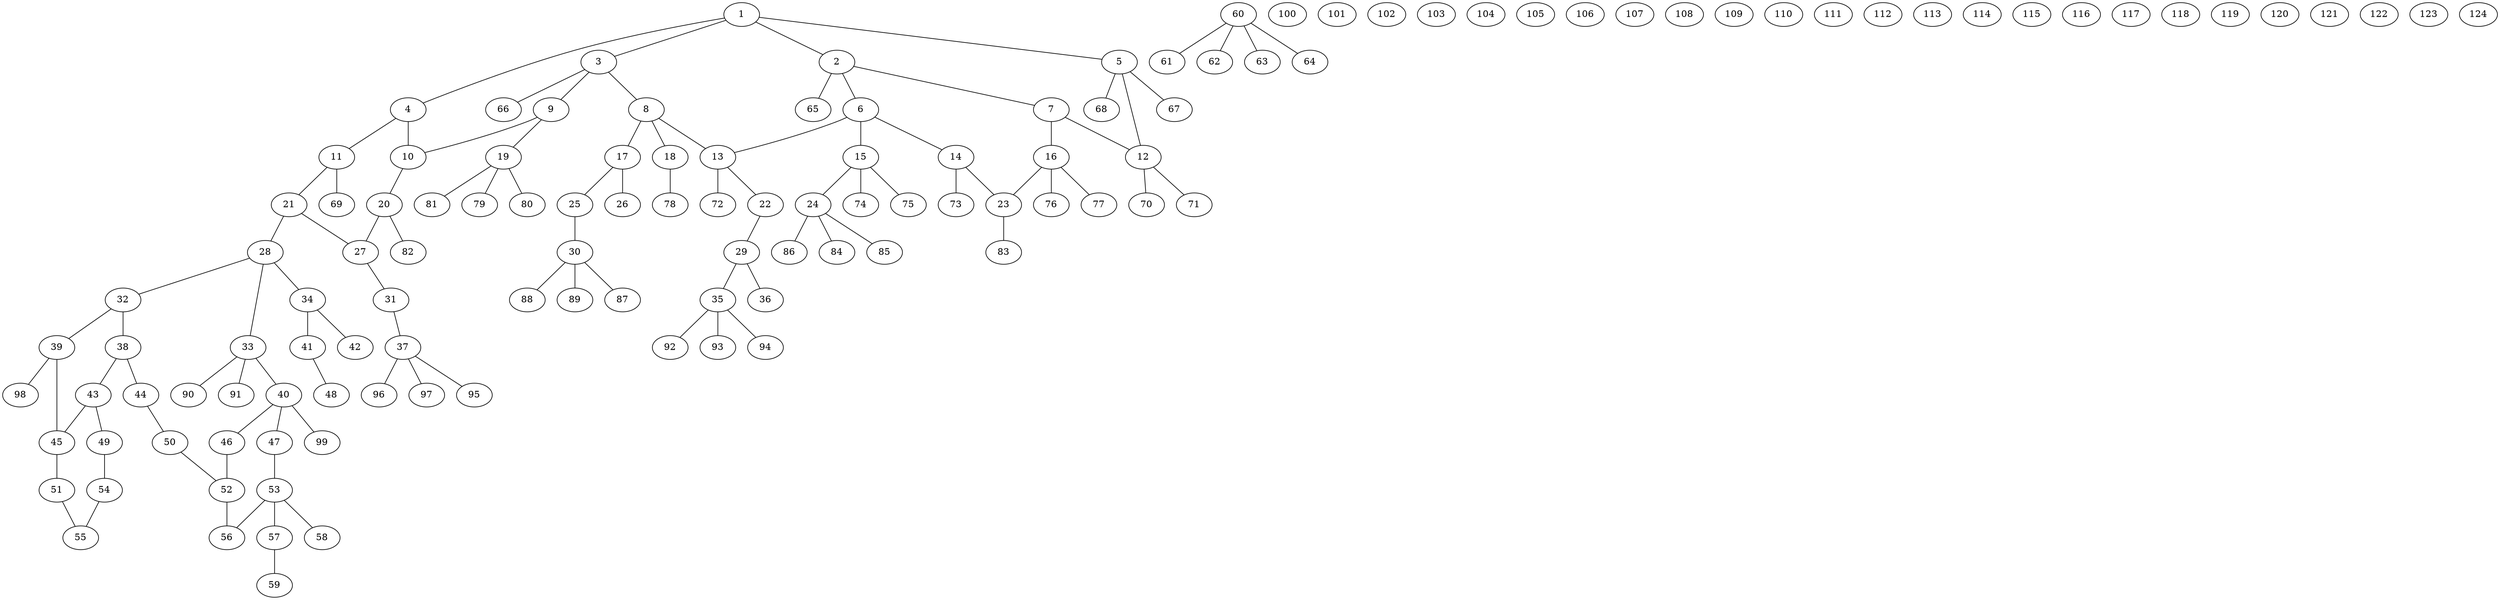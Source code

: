 graph molecule_4191 {
	1	 [chem=C];
	2	 [chem=C];
	1 -- 2	 [valence=1];
	3	 [chem=C];
	1 -- 3	 [valence=1];
	4	 [chem=C];
	1 -- 4	 [valence=1];
	5	 [chem=C];
	1 -- 5	 [valence=1];
	6	 [chem=C];
	2 -- 6	 [valence=1];
	7	 [chem=N];
	2 -- 7	 [valence=1];
	65	 [chem=H];
	2 -- 65	 [valence=1];
	8	 [chem=C];
	3 -- 8	 [valence=1];
	9	 [chem=N];
	3 -- 9	 [valence=1];
	66	 [chem=H];
	3 -- 66	 [valence=1];
	10	 [chem=C];
	4 -- 10	 [valence=2];
	11	 [chem=C];
	4 -- 11	 [valence=1];
	12	 [chem=C];
	5 -- 12	 [valence=1];
	67	 [chem=H];
	5 -- 67	 [valence=1];
	68	 [chem=H];
	5 -- 68	 [valence=1];
	13	 [chem=C];
	6 -- 13	 [valence=1];
	14	 [chem=C];
	6 -- 14	 [valence=1];
	15	 [chem=C];
	6 -- 15	 [valence=1];
	7 -- 12	 [valence=1];
	16	 [chem=C];
	7 -- 16	 [valence=1];
	8 -- 13	 [valence=1];
	17	 [chem=C];
	8 -- 17	 [valence=1];
	18	 [chem=O];
	8 -- 18	 [valence=1];
	9 -- 10	 [valence=1];
	19	 [chem=C];
	9 -- 19	 [valence=1];
	20	 [chem=C];
	10 -- 20	 [valence=1];
	21	 [chem=C];
	11 -- 21	 [valence=2];
	69	 [chem=H];
	11 -- 69	 [valence=1];
	70	 [chem=H];
	12 -- 70	 [valence=1];
	71	 [chem=H];
	12 -- 71	 [valence=1];
	22	 [chem=O];
	13 -- 22	 [valence=1];
	72	 [chem=H];
	13 -- 72	 [valence=1];
	23	 [chem=C];
	14 -- 23	 [valence=2];
	73	 [chem=H];
	14 -- 73	 [valence=1];
	24	 [chem=C];
	15 -- 24	 [valence=1];
	74	 [chem=H];
	15 -- 74	 [valence=1];
	75	 [chem=H];
	15 -- 75	 [valence=1];
	16 -- 23	 [valence=1];
	76	 [chem=H];
	16 -- 76	 [valence=1];
	77	 [chem=H];
	16 -- 77	 [valence=1];
	25	 [chem=O];
	17 -- 25	 [valence=1];
	26	 [chem=O];
	17 -- 26	 [valence=2];
	78	 [chem=H];
	18 -- 78	 [valence=1];
	79	 [chem=H];
	19 -- 79	 [valence=1];
	80	 [chem=H];
	19 -- 80	 [valence=1];
	81	 [chem=H];
	19 -- 81	 [valence=1];
	27	 [chem=C];
	20 -- 27	 [valence=2];
	82	 [chem=H];
	20 -- 82	 [valence=1];
	21 -- 27	 [valence=1];
	28	 [chem=C];
	21 -- 28	 [valence=1];
	29	 [chem=C];
	22 -- 29	 [valence=1];
	83	 [chem=H];
	23 -- 83	 [valence=1];
	84	 [chem=H];
	24 -- 84	 [valence=1];
	85	 [chem=H];
	24 -- 85	 [valence=1];
	86	 [chem=H];
	24 -- 86	 [valence=1];
	30	 [chem=C];
	25 -- 30	 [valence=1];
	31	 [chem=O];
	27 -- 31	 [valence=1];
	32	 [chem=C];
	28 -- 32	 [valence=1];
	33	 [chem=C];
	28 -- 33	 [valence=1];
	34	 [chem=C];
	28 -- 34	 [valence=1];
	35	 [chem=C];
	29 -- 35	 [valence=1];
	36	 [chem=O];
	29 -- 36	 [valence=2];
	87	 [chem=H];
	30 -- 87	 [valence=1];
	88	 [chem=H];
	30 -- 88	 [valence=1];
	89	 [chem=H];
	30 -- 89	 [valence=1];
	37	 [chem=C];
	31 -- 37	 [valence=1];
	38	 [chem=C];
	32 -- 38	 [valence=2];
	39	 [chem=N];
	32 -- 39	 [valence=1];
	40	 [chem=C];
	33 -- 40	 [valence=1];
	90	 [chem=H];
	33 -- 90	 [valence=1];
	91	 [chem=H];
	33 -- 91	 [valence=1];
	41	 [chem=O];
	34 -- 41	 [valence=1];
	42	 [chem=O];
	34 -- 42	 [valence=2];
	92	 [chem=H];
	35 -- 92	 [valence=1];
	93	 [chem=H];
	35 -- 93	 [valence=1];
	94	 [chem=H];
	35 -- 94	 [valence=1];
	95	 [chem=H];
	37 -- 95	 [valence=1];
	96	 [chem=H];
	37 -- 96	 [valence=1];
	97	 [chem=H];
	37 -- 97	 [valence=1];
	43	 [chem=C];
	38 -- 43	 [valence=1];
	44	 [chem=C];
	38 -- 44	 [valence=1];
	45	 [chem=C];
	39 -- 45	 [valence=1];
	98	 [chem=H];
	39 -- 98	 [valence=1];
	46	 [chem=C];
	40 -- 46	 [valence=1];
	47	 [chem=C];
	40 -- 47	 [valence=1];
	99	 [chem=H];
	40 -- 99	 [valence=1];
	48	 [chem=C];
	41 -- 48	 [valence=1];
	43 -- 45	 [valence=2];
	49	 [chem=C];
	43 -- 49	 [valence=1];
	50	 [chem=C];
	44 -- 50	 [valence=1];
	51	 [chem=C];
	45 -- 51	 [valence=1];
	52	 [chem=N];
	46 -- 52	 [valence=1];
	53	 [chem=C];
	47 -- 53	 [valence=1];
	54	 [chem=C];
	49 -- 54	 [valence=2];
	50 -- 52	 [valence=1];
	55	 [chem=C];
	51 -- 55	 [valence=2];
	56	 [chem=C];
	52 -- 56	 [valence=1];
	53 -- 56	 [valence=1];
	57	 [chem=C];
	53 -- 57	 [valence=1];
	58	 [chem=O];
	53 -- 58	 [valence=1];
	54 -- 55	 [valence=1];
	59	 [chem=C];
	57 -- 59	 [valence=1];
	60	 [chem=S];
	61	 [chem=O];
	60 -- 61	 [valence=1];
	62	 [chem=O];
	60 -- 62	 [valence=1];
	63	 [chem=O];
	60 -- 63	 [valence=2];
	64	 [chem=O];
	60 -- 64	 [valence=2];
	100	 [chem=H];
	101	 [chem=H];
	102	 [chem=H];
	103	 [chem=H];
	104	 [chem=H];
	105	 [chem=H];
	106	 [chem=H];
	107	 [chem=H];
	108	 [chem=H];
	109	 [chem=H];
	110	 [chem=H];
	111	 [chem=H];
	112	 [chem=H];
	113	 [chem=H];
	114	 [chem=H];
	115	 [chem=H];
	116	 [chem=H];
	117	 [chem=H];
	118	 [chem=H];
	119	 [chem=H];
	120	 [chem=H];
	121	 [chem=H];
	122	 [chem=H];
	123	 [chem=H];
	124	 [chem=H];
}

